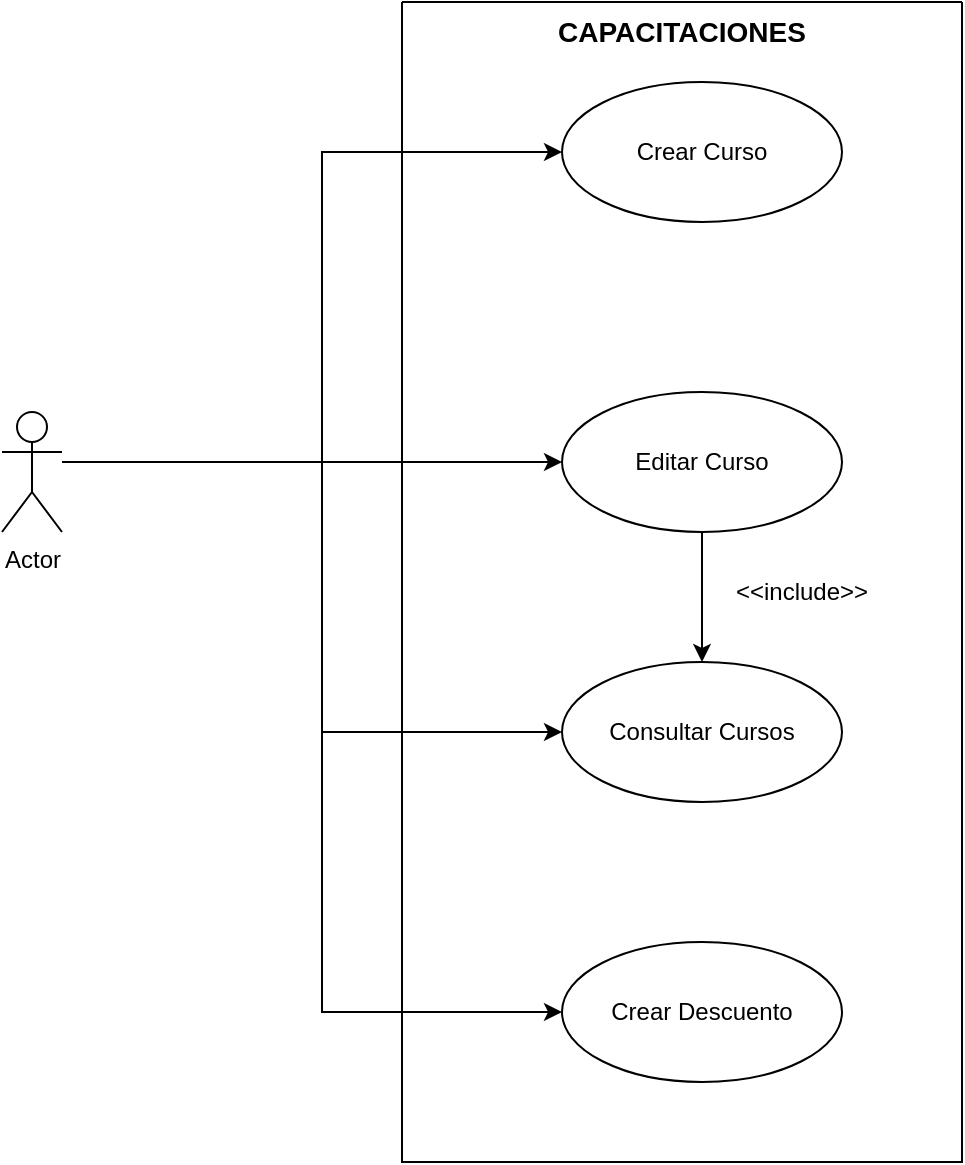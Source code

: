 <mxfile version="14.9.6" type="device" pages="3"><diagram id="HQpgOtLonBrmf8Uct4u_" name="Casos de Uso"><mxGraphModel dx="796" dy="504" grid="1" gridSize="10" guides="1" tooltips="1" connect="1" arrows="1" fold="1" page="1" pageScale="1" pageWidth="827" pageHeight="1169" math="0" shadow="0"><root><mxCell id="0"/><mxCell id="1" parent="0"/><mxCell id="p9ThUMZsuE5W8O5g7CYf-2" style="edgeStyle=orthogonalEdgeStyle;rounded=0;orthogonalLoop=1;jettySize=auto;html=1;" parent="1" source="p9ThUMZsuE5W8O5g7CYf-1" target="p9ThUMZsuE5W8O5g7CYf-3" edge="1"><mxGeometry relative="1" as="geometry"><mxPoint x="320" y="330" as="targetPoint"/><Array as="points"><mxPoint x="280" y="510"/></Array></mxGeometry></mxCell><mxCell id="p9ThUMZsuE5W8O5g7CYf-4" style="edgeStyle=orthogonalEdgeStyle;rounded=0;orthogonalLoop=1;jettySize=auto;html=1;" parent="1" source="p9ThUMZsuE5W8O5g7CYf-1" target="p9ThUMZsuE5W8O5g7CYf-5" edge="1"><mxGeometry relative="1" as="geometry"><mxPoint x="530" y="510" as="targetPoint"/><Array as="points"><mxPoint x="210" y="510"/><mxPoint x="210" y="510"/></Array></mxGeometry></mxCell><mxCell id="p9ThUMZsuE5W8O5g7CYf-8" style="edgeStyle=orthogonalEdgeStyle;rounded=0;orthogonalLoop=1;jettySize=auto;html=1;" parent="1" source="p9ThUMZsuE5W8O5g7CYf-1" target="p9ThUMZsuE5W8O5g7CYf-11" edge="1"><mxGeometry relative="1" as="geometry"><mxPoint x="320" y="720" as="targetPoint"/><Array as="points"><mxPoint x="280" y="510"/><mxPoint x="280" y="645"/></Array></mxGeometry></mxCell><mxCell id="p9ThUMZsuE5W8O5g7CYf-12" style="edgeStyle=orthogonalEdgeStyle;rounded=0;orthogonalLoop=1;jettySize=auto;html=1;" parent="1" source="p9ThUMZsuE5W8O5g7CYf-1" target="p9ThUMZsuE5W8O5g7CYf-13" edge="1"><mxGeometry relative="1" as="geometry"><mxPoint x="280" y="790" as="targetPoint"/><Array as="points"><mxPoint x="280" y="510"/><mxPoint x="280" y="785"/></Array></mxGeometry></mxCell><mxCell id="p9ThUMZsuE5W8O5g7CYf-1" value="Actor" style="shape=umlActor;verticalLabelPosition=bottom;verticalAlign=top;html=1;outlineConnect=0;" parent="1" vertex="1"><mxGeometry x="120" y="485" width="30" height="60" as="geometry"/></mxCell><mxCell id="p9ThUMZsuE5W8O5g7CYf-15" value="&amp;lt;&amp;lt;include&amp;gt;&amp;gt;" style="text;html=1;strokeColor=none;fillColor=none;align=center;verticalAlign=middle;whiteSpace=wrap;rounded=0;" parent="1" vertex="1"><mxGeometry x="480" y="564.5" width="80" height="20" as="geometry"/></mxCell><mxCell id="P88WfzFHv2s_-NIjymnS-5" value="" style="group" parent="1" vertex="1" connectable="0"><mxGeometry x="320" y="280" width="280" height="580" as="geometry"/></mxCell><mxCell id="p9ThUMZsuE5W8O5g7CYf-3" value="Crear Curso" style="ellipse;whiteSpace=wrap;html=1;" parent="P88WfzFHv2s_-NIjymnS-5" vertex="1"><mxGeometry x="80" y="40" width="140" height="70" as="geometry"/></mxCell><mxCell id="p9ThUMZsuE5W8O5g7CYf-5" value="Editar Curso" style="ellipse;whiteSpace=wrap;html=1;" parent="P88WfzFHv2s_-NIjymnS-5" vertex="1"><mxGeometry x="80" y="195" width="140" height="70" as="geometry"/></mxCell><mxCell id="p9ThUMZsuE5W8O5g7CYf-11" value="Consultar Cursos" style="ellipse;whiteSpace=wrap;html=1;fillColor=none;" parent="P88WfzFHv2s_-NIjymnS-5" vertex="1"><mxGeometry x="80" y="330" width="140" height="70" as="geometry"/></mxCell><mxCell id="p9ThUMZsuE5W8O5g7CYf-13" value="Crear Descuento" style="ellipse;whiteSpace=wrap;html=1;fillColor=none;" parent="P88WfzFHv2s_-NIjymnS-5" vertex="1"><mxGeometry x="80" y="470" width="140" height="70" as="geometry"/></mxCell><mxCell id="P88WfzFHv2s_-NIjymnS-1" value="" style="swimlane;startSize=0;" parent="P88WfzFHv2s_-NIjymnS-5" vertex="1"><mxGeometry width="280" height="580" as="geometry"><mxRectangle x="320" y="280" width="50" height="40" as="alternateBounds"/></mxGeometry></mxCell><mxCell id="P88WfzFHv2s_-NIjymnS-2" value="&lt;b style=&quot;font-size: 14px;&quot;&gt;&lt;font style=&quot;font-size: 14px;&quot;&gt;CAPACITACIONES&lt;/font&gt;&lt;/b&gt;" style="text;html=1;strokeColor=none;fillColor=none;align=center;verticalAlign=middle;whiteSpace=wrap;rounded=0;fontSize=14;" parent="P88WfzFHv2s_-NIjymnS-1" vertex="1"><mxGeometry x="120" y="5" width="40" height="20" as="geometry"/></mxCell><mxCell id="p9ThUMZsuE5W8O5g7CYf-14" style="edgeStyle=orthogonalEdgeStyle;rounded=0;orthogonalLoop=1;jettySize=auto;html=1;entryX=0.5;entryY=0;entryDx=0;entryDy=0;" parent="P88WfzFHv2s_-NIjymnS-5" source="p9ThUMZsuE5W8O5g7CYf-5" target="p9ThUMZsuE5W8O5g7CYf-11" edge="1"><mxGeometry relative="1" as="geometry"/></mxCell></root></mxGraphModel></diagram><diagram id="xd4wP33CwCdAL8x7mEsl" name="Servicios"><mxGraphModel dx="796" dy="504" grid="1" gridSize="10" guides="1" tooltips="1" connect="1" arrows="1" fold="1" page="1" pageScale="1" pageWidth="827" pageHeight="1169" math="0" shadow="0"><root><mxCell id="tSnW0QSK29gy9fYcf9zJ-0"/><mxCell id="tSnW0QSK29gy9fYcf9zJ-1" parent="tSnW0QSK29gy9fYcf9zJ-0"/><mxCell id="ZkHXKMrsOmyHfRKGNLXw-0" value="" style="group" parent="tSnW0QSK29gy9fYcf9zJ-1" vertex="1" connectable="0"><mxGeometry x="174" y="390" width="480" height="250" as="geometry"/></mxCell><mxCell id="tSnW0QSK29gy9fYcf9zJ-2" value="" style="ellipse;whiteSpace=wrap;html=1;fillColor=none;fontStyle=1" parent="ZkHXKMrsOmyHfRKGNLXw-0" vertex="1"><mxGeometry width="480" height="230" as="geometry"/></mxCell><mxCell id="tSnW0QSK29gy9fYcf9zJ-3" value="" style="endArrow=none;html=1;strokeWidth=2;" parent="ZkHXKMrsOmyHfRKGNLXw-0" edge="1"><mxGeometry width="50" height="50" relative="1" as="geometry"><mxPoint x="60" y="41" as="sourcePoint"/><mxPoint x="420" y="41" as="targetPoint"/><Array as="points"/></mxGeometry></mxCell><mxCell id="tSnW0QSK29gy9fYcf9zJ-4" value="Curso" style="text;html=1;strokeColor=none;fillColor=none;align=center;verticalAlign=middle;whiteSpace=wrap;rounded=0;fontSize=14;fontStyle=1" parent="ZkHXKMrsOmyHfRKGNLXw-0" vertex="1"><mxGeometry x="206.152" y="12" width="67.692" height="20" as="geometry"/></mxCell><mxCell id="tSnW0QSK29gy9fYcf9zJ-6" value="consultarCursoPorID(String : idCurso) : Curso&lt;br style=&quot;font-size: 14px&quot;&gt;&lt;br style=&quot;font-size: 14px&quot;&gt;consultarCursosPorModalidad(String : idModalidad) : List&amp;lt;Curso&amp;gt;&lt;br style=&quot;font-size: 14px&quot;&gt;&lt;br style=&quot;font-size: 14px&quot;&gt;crearCurso(Curso : curso) : Curso&lt;br style=&quot;font-size: 14px&quot;&gt;&lt;br style=&quot;font-size: 14px&quot;&gt;actualizarCurso(Curso : curso) : Curso" style="text;html=1;strokeColor=none;fillColor=none;align=left;verticalAlign=top;whiteSpace=wrap;rounded=0;fontSize=14;fontStyle=1" parent="ZkHXKMrsOmyHfRKGNLXw-0" vertex="1"><mxGeometry x="42.31" y="50" width="417.69" height="120" as="geometry"/></mxCell><mxCell id="ZkHXKMrsOmyHfRKGNLXw-7" value="" style="group;strokeWidth=2;" parent="tSnW0QSK29gy9fYcf9zJ-1" vertex="1" connectable="0"><mxGeometry x="194" y="80" width="440" height="220" as="geometry"/></mxCell><mxCell id="ZkHXKMrsOmyHfRKGNLXw-3" value="" style="ellipse;whiteSpace=wrap;html=1;fillColor=none;" parent="ZkHXKMrsOmyHfRKGNLXw-7" vertex="1"><mxGeometry width="440" height="220" as="geometry"/></mxCell><mxCell id="ZkHXKMrsOmyHfRKGNLXw-2" value="" style="endArrow=none;html=1;entryX=0.888;entryY=0.178;entryDx=0;entryDy=0;entryPerimeter=0;exitX=0.113;exitY=0.177;exitDx=0;exitDy=0;exitPerimeter=0;strokeWidth=2;" parent="ZkHXKMrsOmyHfRKGNLXw-7" source="ZkHXKMrsOmyHfRKGNLXw-3" target="ZkHXKMrsOmyHfRKGNLXw-3" edge="1"><mxGeometry width="50" height="50" relative="1" as="geometry"><mxPoint x="61" y="39" as="sourcePoint"/><mxPoint x="253.06" y="42.3" as="targetPoint"/><Array as="points"/></mxGeometry></mxCell><mxCell id="ZkHXKMrsOmyHfRKGNLXw-4" value="Modalidad" style="text;html=1;strokeColor=none;fillColor=none;align=center;verticalAlign=middle;whiteSpace=wrap;rounded=0;fontSize=14;fontStyle=1" parent="ZkHXKMrsOmyHfRKGNLXw-7" vertex="1"><mxGeometry x="200" y="10" width="40" height="20" as="geometry"/></mxCell><mxCell id="ZkHXKMrsOmyHfRKGNLXw-5" value="consultarModalidades() : List&amp;lt;Modalidad&amp;gt;&lt;br&gt;&lt;br&gt;crearModalidad(Modalidad: modalidad) : Modalidad" style="text;html=1;strokeColor=none;fillColor=none;align=left;verticalAlign=top;whiteSpace=wrap;rounded=0;fontSize=14;fontStyle=1" parent="ZkHXKMrsOmyHfRKGNLXw-7" vertex="1"><mxGeometry x="50" y="50" width="350" height="140" as="geometry"/></mxCell><mxCell id="ZkHXKMrsOmyHfRKGNLXw-8" value="" style="group" parent="tSnW0QSK29gy9fYcf9zJ-1" vertex="1" connectable="0"><mxGeometry x="194" y="750" width="440" height="220" as="geometry"/></mxCell><mxCell id="ZkHXKMrsOmyHfRKGNLXw-9" value="" style="ellipse;whiteSpace=wrap;html=1;fillColor=none;" parent="ZkHXKMrsOmyHfRKGNLXw-8" vertex="1"><mxGeometry width="440" height="220" as="geometry"/></mxCell><mxCell id="ZkHXKMrsOmyHfRKGNLXw-10" value="" style="endArrow=none;html=1;entryX=0.888;entryY=0.178;entryDx=0;entryDy=0;entryPerimeter=0;exitX=0.113;exitY=0.177;exitDx=0;exitDy=0;exitPerimeter=0;strokeWidth=2;" parent="ZkHXKMrsOmyHfRKGNLXw-8" source="ZkHXKMrsOmyHfRKGNLXw-9" target="ZkHXKMrsOmyHfRKGNLXw-9" edge="1"><mxGeometry width="50" height="50" relative="1" as="geometry"><mxPoint x="61" y="39" as="sourcePoint"/><mxPoint x="253.06" y="42.3" as="targetPoint"/><Array as="points"/></mxGeometry></mxCell><mxCell id="ZkHXKMrsOmyHfRKGNLXw-11" value="Descuento" style="text;html=1;strokeColor=none;fillColor=none;align=center;verticalAlign=middle;whiteSpace=wrap;rounded=0;fontSize=14;fontStyle=1" parent="ZkHXKMrsOmyHfRKGNLXw-8" vertex="1"><mxGeometry x="200" y="10" width="40" height="20" as="geometry"/></mxCell><mxCell id="ZkHXKMrsOmyHfRKGNLXw-12" value="consultarDescuentos() : List&amp;lt;Descuento&amp;gt;&lt;br&gt;&lt;br&gt;crearDescuento(Descuento: descuento) : Descuento" style="text;html=1;strokeColor=none;fillColor=none;align=left;verticalAlign=top;whiteSpace=wrap;rounded=0;fontSize=14;fontStyle=1" parent="ZkHXKMrsOmyHfRKGNLXw-8" vertex="1"><mxGeometry x="50" y="50" width="360" height="140" as="geometry"/></mxCell></root></mxGraphModel></diagram><diagram id="9vjHc6IsBPsFUVYp2hJt" name="Clases"><mxGraphModel dx="796" dy="504" grid="1" gridSize="10" guides="1" tooltips="1" connect="1" arrows="1" fold="1" page="1" pageScale="1" pageWidth="850" pageHeight="2400" math="0" shadow="0"><root><mxCell id="YSmYPIk6KIrE_6z46pLq-0"/><mxCell id="YSmYPIk6KIrE_6z46pLq-1" parent="YSmYPIk6KIrE_6z46pLq-0"/><mxCell id="YSmYPIk6KIrE_6z46pLq-2" value="Modalidad" style="swimlane;fontStyle=0;childLayout=stackLayout;horizontal=1;startSize=26;fillColor=none;horizontalStack=0;resizeParent=1;resizeParentMax=0;resizeLast=0;collapsible=1;marginBottom=0;fontSize=14;align=left;verticalAlign=top;" parent="YSmYPIk6KIrE_6z46pLq-1" vertex="1"><mxGeometry x="105" y="90" width="140" height="104" as="geometry"/></mxCell><mxCell id="YSmYPIk6KIrE_6z46pLq-3" value="- id: String" style="text;strokeColor=none;fillColor=none;align=left;verticalAlign=top;spacingLeft=4;spacingRight=4;overflow=hidden;rotatable=0;points=[[0,0.5],[1,0.5]];portConstraint=eastwest;" parent="YSmYPIk6KIrE_6z46pLq-2" vertex="1"><mxGeometry y="26" width="140" height="26" as="geometry"/></mxCell><mxCell id="YSmYPIk6KIrE_6z46pLq-4" value="- nombre: String" style="text;strokeColor=none;fillColor=none;align=left;verticalAlign=top;spacingLeft=4;spacingRight=4;overflow=hidden;rotatable=0;points=[[0,0.5],[1,0.5]];portConstraint=eastwest;" parent="YSmYPIk6KIrE_6z46pLq-2" vertex="1"><mxGeometry y="52" width="140" height="26" as="geometry"/></mxCell><mxCell id="YSmYPIk6KIrE_6z46pLq-5" value="- descripcion: String" style="text;strokeColor=none;fillColor=none;align=left;verticalAlign=top;spacingLeft=4;spacingRight=4;overflow=hidden;rotatable=0;points=[[0,0.5],[1,0.5]];portConstraint=eastwest;" parent="YSmYPIk6KIrE_6z46pLq-2" vertex="1"><mxGeometry y="78" width="140" height="26" as="geometry"/></mxCell><object label="Curso" horas="" modalidad="" placeholders="1" id="YSmYPIk6KIrE_6z46pLq-6"><mxCell style="swimlane;fontStyle=0;childLayout=stackLayout;horizontal=1;startSize=26;fillColor=none;horizontalStack=0;resizeParent=1;resizeParentMax=0;resizeLast=0;collapsible=1;marginBottom=0;fontSize=14;align=left;verticalAlign=top;" parent="YSmYPIk6KIrE_6z46pLq-1" vertex="1"><mxGeometry x="325" y="50" width="200" height="208" as="geometry"><mxRectangle x="320" y="80" width="70" height="26" as="alternateBounds"/></mxGeometry></mxCell></object><mxCell id="YSmYPIk6KIrE_6z46pLq-7" value="- nombre: String" style="text;strokeColor=none;fillColor=none;align=left;verticalAlign=top;spacingLeft=4;spacingRight=4;overflow=hidden;rotatable=0;points=[[0,0.5],[1,0.5]];portConstraint=eastwest;" parent="YSmYPIk6KIrE_6z46pLq-6" vertex="1"><mxGeometry y="26" width="200" height="26" as="geometry"/></mxCell><mxCell id="YSmYPIk6KIrE_6z46pLq-8" value="- costo: Double" style="text;strokeColor=none;fillColor=none;align=left;verticalAlign=top;spacingLeft=4;spacingRight=4;overflow=hidden;rotatable=0;points=[[0,0.5],[1,0.5]];portConstraint=eastwest;" parent="YSmYPIk6KIrE_6z46pLq-6" vertex="1"><mxGeometry y="52" width="200" height="26" as="geometry"/></mxCell><mxCell id="YSmYPIk6KIrE_6z46pLq-9" value="- descripcion: String" style="text;strokeColor=none;fillColor=none;align=left;verticalAlign=top;spacingLeft=4;spacingRight=4;overflow=hidden;rotatable=0;points=[[0,0.5],[1,0.5]];portConstraint=eastwest;" parent="YSmYPIk6KIrE_6z46pLq-6" vertex="1"><mxGeometry y="78" width="200" height="26" as="geometry"/></mxCell><mxCell id="YSmYPIk6KIrE_6z46pLq-11" value="- horas: Integer" style="text;strokeColor=none;fillColor=none;align=left;verticalAlign=top;spacingLeft=4;spacingRight=4;overflow=hidden;rotatable=0;points=[[0,0.5],[1,0.5]];portConstraint=eastwest;" parent="YSmYPIk6KIrE_6z46pLq-6" vertex="1"><mxGeometry y="104" width="200" height="26" as="geometry"/></mxCell><mxCell id="YSmYPIk6KIrE_6z46pLq-12" value="- dirigidoA: String" style="text;strokeColor=none;fillColor=none;align=left;verticalAlign=top;spacingLeft=4;spacingRight=4;overflow=hidden;rotatable=0;points=[[0,0.5],[1,0.5]];portConstraint=eastwest;" parent="YSmYPIk6KIrE_6z46pLq-6" vertex="1"><mxGeometry y="130" width="200" height="26" as="geometry"/></mxCell><mxCell id="YSmYPIk6KIrE_6z46pLq-13" value="- modalidad: Modalidad" style="text;strokeColor=none;fillColor=none;align=left;verticalAlign=top;spacingLeft=4;spacingRight=4;overflow=hidden;rotatable=0;points=[[0,0.5],[1,0.5]];portConstraint=eastwest;" parent="YSmYPIk6KIrE_6z46pLq-6" vertex="1"><mxGeometry y="156" width="200" height="26" as="geometry"/></mxCell><mxCell id="YSmYPIk6KIrE_6z46pLq-14" value="- id: String" style="text;strokeColor=none;fillColor=none;align=left;verticalAlign=top;spacingLeft=4;spacingRight=4;overflow=hidden;rotatable=0;points=[[0,0.5],[1,0.5]];portConstraint=eastwest;" parent="YSmYPIk6KIrE_6z46pLq-6" vertex="1"><mxGeometry y="182" width="200" height="26" as="geometry"/></mxCell><mxCell id="YSmYPIk6KIrE_6z46pLq-19" value="Descuento" style="swimlane;fontStyle=0;childLayout=stackLayout;horizontal=1;startSize=26;fillColor=none;horizontalStack=0;resizeParent=1;resizeParentMax=0;resizeLast=0;collapsible=1;marginBottom=0;fontSize=14;align=left;verticalAlign=top;" parent="YSmYPIk6KIrE_6z46pLq-1" vertex="1"><mxGeometry x="605" y="90" width="140" height="104" as="geometry"/></mxCell><mxCell id="YSmYPIk6KIrE_6z46pLq-20" value="- id: String" style="text;strokeColor=none;fillColor=none;align=left;verticalAlign=top;spacingLeft=4;spacingRight=4;overflow=hidden;rotatable=0;points=[[0,0.5],[1,0.5]];portConstraint=eastwest;" parent="YSmYPIk6KIrE_6z46pLq-19" vertex="1"><mxGeometry y="26" width="140" height="26" as="geometry"/></mxCell><mxCell id="YSmYPIk6KIrE_6z46pLq-21" value="- nombre: String" style="text;strokeColor=none;fillColor=none;align=left;verticalAlign=top;spacingLeft=4;spacingRight=4;overflow=hidden;rotatable=0;points=[[0,0.5],[1,0.5]];portConstraint=eastwest;" parent="YSmYPIk6KIrE_6z46pLq-19" vertex="1"><mxGeometry y="52" width="140" height="26" as="geometry"/></mxCell><mxCell id="YSmYPIk6KIrE_6z46pLq-22" value="- descripcion: String" style="text;strokeColor=none;fillColor=none;align=left;verticalAlign=top;spacingLeft=4;spacingRight=4;overflow=hidden;rotatable=0;points=[[0,0.5],[1,0.5]];portConstraint=eastwest;" parent="YSmYPIk6KIrE_6z46pLq-19" vertex="1"><mxGeometry y="78" width="140" height="26" as="geometry"/></mxCell><mxCell id="CKJBz0Cfmcwkqp5G4bSP-0" value="ModalidadRestController" style="swimlane;fontStyle=1;align=center;verticalAlign=top;childLayout=stackLayout;horizontal=1;startSize=26;horizontalStack=0;resizeParent=1;resizeParentMax=0;resizeLast=0;collapsible=1;marginBottom=0;fontSize=14;" parent="YSmYPIk6KIrE_6z46pLq-1" vertex="1"><mxGeometry x="60" y="1200" width="270" height="112" as="geometry"/></mxCell><mxCell id="CKJBz0Cfmcwkqp5G4bSP-1" value="- modalidadService: ModalidadService" style="text;strokeColor=none;fillColor=none;align=left;verticalAlign=top;spacingLeft=4;spacingRight=4;overflow=hidden;rotatable=0;points=[[0,0.5],[1,0.5]];portConstraint=eastwest;" parent="CKJBz0Cfmcwkqp5G4bSP-0" vertex="1"><mxGeometry y="26" width="270" height="26" as="geometry"/></mxCell><mxCell id="CKJBz0Cfmcwkqp5G4bSP-2" value="" style="line;strokeWidth=1;fillColor=none;align=left;verticalAlign=middle;spacingTop=-1;spacingLeft=3;spacingRight=3;rotatable=0;labelPosition=right;points=[];portConstraint=eastwest;" parent="CKJBz0Cfmcwkqp5G4bSP-0" vertex="1"><mxGeometry y="52" width="270" height="8" as="geometry"/></mxCell><mxCell id="CKJBz0Cfmcwkqp5G4bSP-3" value="+ getModalities(): List&lt;Modalidad&gt;" style="text;strokeColor=none;fillColor=none;align=left;verticalAlign=top;spacingLeft=4;spacingRight=4;overflow=hidden;rotatable=0;points=[[0,0.5],[1,0.5]];portConstraint=eastwest;" parent="CKJBz0Cfmcwkqp5G4bSP-0" vertex="1"><mxGeometry y="60" width="270" height="26" as="geometry"/></mxCell><mxCell id="CKJBz0Cfmcwkqp5G4bSP-38" value="+ saveModality(Modalidad): Modalidad" style="text;strokeColor=none;fillColor=none;align=left;verticalAlign=top;spacingLeft=4;spacingRight=4;overflow=hidden;rotatable=0;points=[[0,0.5],[1,0.5]];portConstraint=eastwest;" parent="CKJBz0Cfmcwkqp5G4bSP-0" vertex="1"><mxGeometry y="86" width="270" height="26" as="geometry"/></mxCell><mxCell id="CKJBz0Cfmcwkqp5G4bSP-21" value="" style="group" parent="YSmYPIk6KIrE_6z46pLq-1" vertex="1" connectable="0"><mxGeometry x="470" y="350" width="210" height="230" as="geometry"/></mxCell><mxCell id="CKJBz0Cfmcwkqp5G4bSP-19" value="«interface»&lt;br&gt;&lt;b&gt;MongoRepository&lt;/b&gt;" style="html=1;fontSize=14;align=left;verticalAlign=top;" parent="CKJBz0Cfmcwkqp5G4bSP-21" vertex="1"><mxGeometry width="170" height="230" as="geometry"/></mxCell><mxCell id="CKJBz0Cfmcwkqp5G4bSP-20" value="+ findAll(): type" style="text;fillColor=none;align=left;verticalAlign=top;spacingLeft=4;spacingRight=4;overflow=hidden;rotatable=0;points=[[0,0.5],[1,0.5]];portConstraint=eastwest;strokeColor=#000000;" parent="CKJBz0Cfmcwkqp5G4bSP-21" vertex="1"><mxGeometry y="40" width="170" height="26" as="geometry"/></mxCell><mxCell id="CKJBz0Cfmcwkqp5G4bSP-22" value="+ insert(type): type" style="text;fillColor=none;align=left;verticalAlign=top;spacingLeft=4;spacingRight=4;overflow=hidden;rotatable=0;points=[[0,0.5],[1,0.5]];portConstraint=eastwest;strokeColor=#000000;" parent="CKJBz0Cfmcwkqp5G4bSP-21" vertex="1"><mxGeometry y="66" width="170" height="26" as="geometry"/></mxCell><mxCell id="CKJBz0Cfmcwkqp5G4bSP-24" value="+ save(type): type" style="text;fillColor=none;align=left;verticalAlign=top;spacingLeft=4;spacingRight=4;overflow=hidden;rotatable=0;points=[[0,0.5],[1,0.5]];portConstraint=eastwest;strokeColor=#000000;" parent="CKJBz0Cfmcwkqp5G4bSP-21" vertex="1"><mxGeometry y="92" width="170" height="26" as="geometry"/></mxCell><mxCell id="CKJBz0Cfmcwkqp5G4bSP-25" value="+ findById(type): type" style="text;fillColor=none;align=left;verticalAlign=top;spacingLeft=4;spacingRight=4;overflow=hidden;rotatable=0;points=[[0,0.5],[1,0.5]];portConstraint=eastwest;strokeColor=#000000;" parent="CKJBz0Cfmcwkqp5G4bSP-21" vertex="1"><mxGeometry y="118" width="170" height="26" as="geometry"/></mxCell><mxCell id="CKJBz0Cfmcwkqp5G4bSP-32" value="+ method(type): type" style="text;fillColor=none;align=left;verticalAlign=top;spacingLeft=4;spacingRight=4;overflow=hidden;rotatable=0;points=[[0,0.5],[1,0.5]];portConstraint=eastwest;strokeColor=#000000;" parent="CKJBz0Cfmcwkqp5G4bSP-21" vertex="1"><mxGeometry y="204" width="170" height="26" as="geometry"/></mxCell><mxCell id="CKJBz0Cfmcwkqp5G4bSP-30" value="«interface»&lt;br&gt;&lt;b&gt;ModalidadRepository&lt;/b&gt;" style="html=1;fontSize=14;strokeColor=#000000;align=left;verticalAlign=top;" parent="YSmYPIk6KIrE_6z46pLq-1" vertex="1"><mxGeometry x="170" y="370" width="190" height="50" as="geometry"/></mxCell><mxCell id="CKJBz0Cfmcwkqp5G4bSP-31" value="«interface»&lt;br&gt;&lt;b&gt;CursoRepository&lt;/b&gt;" style="html=1;fontSize=14;strokeColor=#000000;align=left;verticalAlign=top;" parent="YSmYPIk6KIrE_6z46pLq-1" vertex="1"><mxGeometry x="170" y="440" width="190" height="80" as="geometry"/></mxCell><mxCell id="CKJBz0Cfmcwkqp5G4bSP-33" value="Extends" style="endArrow=block;endSize=16;endFill=0;html=1;fontSize=14;entryX=0.006;entryY=0.769;entryDx=0;entryDy=0;entryPerimeter=0;exitX=1;exitY=0.75;exitDx=0;exitDy=0;" parent="YSmYPIk6KIrE_6z46pLq-1" source="CKJBz0Cfmcwkqp5G4bSP-30" target="CKJBz0Cfmcwkqp5G4bSP-22" edge="1"><mxGeometry width="160" relative="1" as="geometry"><mxPoint x="350" y="394.5" as="sourcePoint"/><mxPoint x="510" y="394.5" as="targetPoint"/></mxGeometry></mxCell><mxCell id="CKJBz0Cfmcwkqp5G4bSP-34" value="Extends" style="endArrow=block;endSize=16;endFill=0;html=1;fontSize=14;entryX=0;entryY=0.5;entryDx=0;entryDy=0;exitX=1;exitY=0.75;exitDx=0;exitDy=0;" parent="YSmYPIk6KIrE_6z46pLq-1" source="CKJBz0Cfmcwkqp5G4bSP-31" target="CKJBz0Cfmcwkqp5G4bSP-24" edge="1"><mxGeometry width="160" relative="1" as="geometry"><mxPoint x="350" y="470" as="sourcePoint"/><mxPoint x="470" y="455" as="targetPoint"/></mxGeometry></mxCell><mxCell id="CKJBz0Cfmcwkqp5G4bSP-35" value="«interface»&lt;br&gt;&lt;b&gt;DescuentoRepository&lt;/b&gt;" style="html=1;fontSize=14;strokeColor=#000000;align=left;verticalAlign=top;" parent="YSmYPIk6KIrE_6z46pLq-1" vertex="1"><mxGeometry x="170" y="550" width="190" height="50" as="geometry"/></mxCell><mxCell id="CKJBz0Cfmcwkqp5G4bSP-36" value="Extends" style="endArrow=block;endSize=16;endFill=0;html=1;fontSize=14;entryX=-0.018;entryY=0.552;entryDx=0;entryDy=0;entryPerimeter=0;exitX=1;exitY=0.25;exitDx=0;exitDy=0;" parent="YSmYPIk6KIrE_6z46pLq-1" source="CKJBz0Cfmcwkqp5G4bSP-35" target="CKJBz0Cfmcwkqp5G4bSP-19" edge="1"><mxGeometry width="160" relative="1" as="geometry"><mxPoint x="350" y="555" as="sourcePoint"/><mxPoint x="470" y="540" as="targetPoint"/></mxGeometry></mxCell><mxCell id="CKJBz0Cfmcwkqp5G4bSP-37" value="+ findByModalidad(String): Curso" style="text;fillColor=none;align=left;verticalAlign=top;spacingLeft=4;spacingRight=4;overflow=hidden;rotatable=0;points=[[0,0.5],[1,0.5]];portConstraint=eastwest;strokeColor=#000000;" parent="YSmYPIk6KIrE_6z46pLq-1" vertex="1"><mxGeometry x="170" y="494" width="190" height="26" as="geometry"/></mxCell><mxCell id="CKJBz0Cfmcwkqp5G4bSP-39" value="CursoRestController" style="swimlane;fontStyle=1;align=center;verticalAlign=top;childLayout=stackLayout;horizontal=1;startSize=26;horizontalStack=0;resizeParent=1;resizeParentMax=0;resizeLast=0;collapsible=1;marginBottom=0;fontSize=14;strokeColor=#000000;" parent="YSmYPIk6KIrE_6z46pLq-1" vertex="1"><mxGeometry x="230" y="1350" width="350" height="164" as="geometry"/></mxCell><mxCell id="CKJBz0Cfmcwkqp5G4bSP-40" value="- cursoService: CursoService" style="text;strokeColor=none;fillColor=none;align=left;verticalAlign=top;spacingLeft=4;spacingRight=4;overflow=hidden;rotatable=0;points=[[0,0.5],[1,0.5]];portConstraint=eastwest;" parent="CKJBz0Cfmcwkqp5G4bSP-39" vertex="1"><mxGeometry y="26" width="350" height="26" as="geometry"/></mxCell><mxCell id="CKJBz0Cfmcwkqp5G4bSP-41" value="" style="line;strokeWidth=1;fillColor=none;align=left;verticalAlign=middle;spacingTop=-1;spacingLeft=3;spacingRight=3;rotatable=0;labelPosition=right;points=[];portConstraint=eastwest;" parent="CKJBz0Cfmcwkqp5G4bSP-39" vertex="1"><mxGeometry y="52" width="350" height="8" as="geometry"/></mxCell><mxCell id="CKJBz0Cfmcwkqp5G4bSP-42" value="+ getCoursesByModality(String):ResponseEntity&lt;List&lt;Curso&gt;&gt;" style="text;strokeColor=none;fillColor=none;align=left;verticalAlign=top;spacingLeft=4;spacingRight=4;overflow=hidden;rotatable=0;points=[[0,0.5],[1,0.5]];portConstraint=eastwest;" parent="CKJBz0Cfmcwkqp5G4bSP-39" vertex="1"><mxGeometry y="60" width="350" height="26" as="geometry"/></mxCell><mxCell id="6c2cggu88uP6s4BKoXVQ-4" value="+ getCourseById(String):ResponseEntity&lt;Curso&gt;" style="text;strokeColor=none;fillColor=none;align=left;verticalAlign=top;spacingLeft=4;spacingRight=4;overflow=hidden;rotatable=0;points=[[0,0.5],[1,0.5]];portConstraint=eastwest;" parent="CKJBz0Cfmcwkqp5G4bSP-39" vertex="1"><mxGeometry y="86" width="350" height="26" as="geometry"/></mxCell><mxCell id="6c2cggu88uP6s4BKoXVQ-5" value="+ saveCourse(Curso):ResponseEntity&lt;Curso&gt;" style="text;strokeColor=none;fillColor=none;align=left;verticalAlign=top;spacingLeft=4;spacingRight=4;overflow=hidden;rotatable=0;points=[[0,0.5],[1,0.5]];portConstraint=eastwest;" parent="CKJBz0Cfmcwkqp5G4bSP-39" vertex="1"><mxGeometry y="112" width="350" height="26" as="geometry"/></mxCell><mxCell id="6c2cggu88uP6s4BKoXVQ-6" value="+ updateCourse(Curso): ResponseEntity&lt;Curso&gt;" style="text;strokeColor=none;fillColor=none;align=left;verticalAlign=top;spacingLeft=4;spacingRight=4;overflow=hidden;rotatable=0;points=[[0,0.5],[1,0.5]];portConstraint=eastwest;" parent="CKJBz0Cfmcwkqp5G4bSP-39" vertex="1"><mxGeometry y="138" width="350" height="26" as="geometry"/></mxCell><mxCell id="6c2cggu88uP6s4BKoXVQ-0" value="DescuentoRestController" style="swimlane;fontStyle=1;align=center;verticalAlign=top;childLayout=stackLayout;horizontal=1;startSize=26;horizontalStack=0;resizeParent=1;resizeParentMax=0;resizeLast=0;collapsible=1;marginBottom=0;fontSize=14;strokeColor=#000000;strokeWidth=2;" parent="YSmYPIk6KIrE_6z46pLq-1" vertex="1"><mxGeometry x="420" y="1200" width="320" height="112" as="geometry"/></mxCell><mxCell id="6c2cggu88uP6s4BKoXVQ-1" value="- descuentoService: DescuentoService" style="text;strokeColor=none;fillColor=none;align=left;verticalAlign=top;spacingLeft=4;spacingRight=4;overflow=hidden;rotatable=0;points=[[0,0.5],[1,0.5]];portConstraint=eastwest;" parent="6c2cggu88uP6s4BKoXVQ-0" vertex="1"><mxGeometry y="26" width="320" height="26" as="geometry"/></mxCell><mxCell id="6c2cggu88uP6s4BKoXVQ-2" value="" style="line;strokeWidth=1;fillColor=none;align=left;verticalAlign=middle;spacingTop=-1;spacingLeft=3;spacingRight=3;rotatable=0;labelPosition=right;points=[];portConstraint=eastwest;" parent="6c2cggu88uP6s4BKoXVQ-0" vertex="1"><mxGeometry y="52" width="320" height="8" as="geometry"/></mxCell><mxCell id="6c2cggu88uP6s4BKoXVQ-3" value="+ getDiscounts(): ResponseEntity&lt;List&lt;Descuento&gt;&gt;" style="text;strokeColor=none;fillColor=none;align=left;verticalAlign=top;spacingLeft=4;spacingRight=4;overflow=hidden;rotatable=0;points=[[0,0.5],[1,0.5]];portConstraint=eastwest;" parent="6c2cggu88uP6s4BKoXVQ-0" vertex="1"><mxGeometry y="60" width="320" height="26" as="geometry"/></mxCell><mxCell id="6c2cggu88uP6s4BKoXVQ-7" value="+ saveDiscount(Descuento): ResponseEntity&lt;Descuento&gt;" style="text;strokeColor=none;fillColor=none;align=left;verticalAlign=top;spacingLeft=4;spacingRight=4;overflow=hidden;rotatable=0;points=[[0,0.5],[1,0.5]];portConstraint=eastwest;" parent="6c2cggu88uP6s4BKoXVQ-0" vertex="1"><mxGeometry y="86" width="320" height="26" as="geometry"/></mxCell><mxCell id="6c2cggu88uP6s4BKoXVQ-9" value="«interface»&#10;ModalidadService" style="swimlane;fontStyle=1;align=center;verticalAlign=top;childLayout=stackLayout;horizontal=1;startSize=50;horizontalStack=0;resizeParent=1;resizeParentMax=0;resizeLast=0;collapsible=1;marginBottom=0;fontSize=14;strokeColor=#000000;strokeWidth=2;" parent="YSmYPIk6KIrE_6z46pLq-1" vertex="1"><mxGeometry x="515" y="680" width="230" height="110" as="geometry"/></mxCell><mxCell id="6c2cggu88uP6s4BKoXVQ-11" value="" style="line;strokeWidth=1;fillColor=none;align=left;verticalAlign=middle;spacingTop=-1;spacingLeft=3;spacingRight=3;rotatable=0;labelPosition=right;points=[];portConstraint=eastwest;" parent="6c2cggu88uP6s4BKoXVQ-9" vertex="1"><mxGeometry y="50" width="230" height="8" as="geometry"/></mxCell><mxCell id="6c2cggu88uP6s4BKoXVQ-12" value="+ listModalities(): List&lt;Modalidad&gt;" style="text;strokeColor=none;fillColor=none;align=left;verticalAlign=top;spacingLeft=4;spacingRight=4;overflow=hidden;rotatable=0;points=[[0,0.5],[1,0.5]];portConstraint=eastwest;" parent="6c2cggu88uP6s4BKoXVQ-9" vertex="1"><mxGeometry y="58" width="230" height="26" as="geometry"/></mxCell><mxCell id="6c2cggu88uP6s4BKoXVQ-13" value="+ saveModality(Modalidad): Modalidad" style="text;strokeColor=none;fillColor=none;align=left;verticalAlign=top;spacingLeft=4;spacingRight=4;overflow=hidden;rotatable=0;points=[[0,0.5],[1,0.5]];portConstraint=eastwest;" parent="6c2cggu88uP6s4BKoXVQ-9" vertex="1"><mxGeometry y="84" width="230" height="26" as="geometry"/></mxCell><mxCell id="6c2cggu88uP6s4BKoXVQ-14" value="ModalidadServiceImpl" style="swimlane;fontStyle=1;align=center;verticalAlign=top;childLayout=stackLayout;horizontal=1;startSize=26;horizontalStack=0;resizeParent=1;resizeParentMax=0;resizeLast=0;collapsible=1;marginBottom=0;fontSize=14;strokeColor=#000000;strokeWidth=2;" parent="YSmYPIk6KIrE_6z46pLq-1" vertex="1"><mxGeometry x="80" y="692" width="280" height="60" as="geometry"/></mxCell><mxCell id="6c2cggu88uP6s4BKoXVQ-15" value="- modalidadRepository: ModalidadRepository" style="text;strokeColor=none;fillColor=none;align=left;verticalAlign=top;spacingLeft=4;spacingRight=4;overflow=hidden;rotatable=0;points=[[0,0.5],[1,0.5]];portConstraint=eastwest;" parent="6c2cggu88uP6s4BKoXVQ-14" vertex="1"><mxGeometry y="26" width="280" height="26" as="geometry"/></mxCell><mxCell id="6c2cggu88uP6s4BKoXVQ-16" value="" style="line;strokeWidth=1;fillColor=none;align=left;verticalAlign=middle;spacingTop=-1;spacingLeft=3;spacingRight=3;rotatable=0;labelPosition=right;points=[];portConstraint=eastwest;" parent="6c2cggu88uP6s4BKoXVQ-14" vertex="1"><mxGeometry y="52" width="280" height="8" as="geometry"/></mxCell><mxCell id="6c2cggu88uP6s4BKoXVQ-19" value="" style="endArrow=block;dashed=1;endFill=0;endSize=12;html=1;fontSize=14;strokeWidth=2;entryX=0;entryY=0.5;entryDx=0;entryDy=0;" parent="YSmYPIk6KIrE_6z46pLq-1" target="6c2cggu88uP6s4BKoXVQ-9" edge="1"><mxGeometry width="160" relative="1" as="geometry"><mxPoint x="360" y="735" as="sourcePoint"/><mxPoint x="512" y="728" as="targetPoint"/></mxGeometry></mxCell><mxCell id="6c2cggu88uP6s4BKoXVQ-20" value="«interface»&#10;CursoService" style="swimlane;fontStyle=1;align=center;verticalAlign=top;childLayout=stackLayout;horizontal=1;startSize=50;horizontalStack=0;resizeParent=1;resizeParentMax=0;resizeLast=0;collapsible=1;marginBottom=0;fontSize=14;strokeColor=#000000;strokeWidth=2;" parent="YSmYPIk6KIrE_6z46pLq-1" vertex="1"><mxGeometry x="475" y="810" width="270" height="162" as="geometry"/></mxCell><mxCell id="6c2cggu88uP6s4BKoXVQ-21" value="" style="line;strokeWidth=1;fillColor=none;align=left;verticalAlign=middle;spacingTop=-1;spacingLeft=3;spacingRight=3;rotatable=0;labelPosition=right;points=[];portConstraint=eastwest;" parent="6c2cggu88uP6s4BKoXVQ-20" vertex="1"><mxGeometry y="50" width="270" height="8" as="geometry"/></mxCell><mxCell id="6c2cggu88uP6s4BKoXVQ-22" value="+ listCoursesByModality(): List&lt;Curso&gt;" style="text;strokeColor=none;fillColor=none;align=left;verticalAlign=top;spacingLeft=4;spacingRight=4;overflow=hidden;rotatable=0;points=[[0,0.5],[1,0.5]];portConstraint=eastwest;" parent="6c2cggu88uP6s4BKoXVQ-20" vertex="1"><mxGeometry y="58" width="270" height="26" as="geometry"/></mxCell><mxCell id="6c2cggu88uP6s4BKoXVQ-23" value="+ findCourseById(String): Curso" style="text;strokeColor=none;fillColor=none;align=left;verticalAlign=top;spacingLeft=4;spacingRight=4;overflow=hidden;rotatable=0;points=[[0,0.5],[1,0.5]];portConstraint=eastwest;" parent="6c2cggu88uP6s4BKoXVQ-20" vertex="1"><mxGeometry y="84" width="270" height="26" as="geometry"/></mxCell><mxCell id="6c2cggu88uP6s4BKoXVQ-29" value="+ saveCourse(Curso): Curso" style="text;strokeColor=none;fillColor=none;align=left;verticalAlign=top;spacingLeft=4;spacingRight=4;overflow=hidden;rotatable=0;points=[[0,0.5],[1,0.5]];portConstraint=eastwest;" parent="6c2cggu88uP6s4BKoXVQ-20" vertex="1"><mxGeometry y="110" width="270" height="26" as="geometry"/></mxCell><mxCell id="6c2cggu88uP6s4BKoXVQ-30" value="+ updateCourse(Curso): Curso" style="text;strokeColor=none;fillColor=none;align=left;verticalAlign=top;spacingLeft=4;spacingRight=4;overflow=hidden;rotatable=0;points=[[0,0.5],[1,0.5]];portConstraint=eastwest;" parent="6c2cggu88uP6s4BKoXVQ-20" vertex="1"><mxGeometry y="136" width="270" height="26" as="geometry"/></mxCell><mxCell id="6c2cggu88uP6s4BKoXVQ-24" value="CursoServiceImpl" style="swimlane;fontStyle=1;align=center;verticalAlign=top;childLayout=stackLayout;horizontal=1;startSize=26;horizontalStack=0;resizeParent=1;resizeParentMax=0;resizeLast=0;collapsible=1;marginBottom=0;fontSize=14;strokeColor=#000000;strokeWidth=2;" parent="YSmYPIk6KIrE_6z46pLq-1" vertex="1"><mxGeometry x="80" y="861" width="280" height="60" as="geometry"/></mxCell><mxCell id="6c2cggu88uP6s4BKoXVQ-25" value="- cursoRepository: CursoRepository" style="text;strokeColor=none;fillColor=none;align=left;verticalAlign=top;spacingLeft=4;spacingRight=4;overflow=hidden;rotatable=0;points=[[0,0.5],[1,0.5]];portConstraint=eastwest;" parent="6c2cggu88uP6s4BKoXVQ-24" vertex="1"><mxGeometry y="26" width="280" height="26" as="geometry"/></mxCell><mxCell id="6c2cggu88uP6s4BKoXVQ-26" value="" style="line;strokeWidth=1;fillColor=none;align=left;verticalAlign=middle;spacingTop=-1;spacingLeft=3;spacingRight=3;rotatable=0;labelPosition=right;points=[];portConstraint=eastwest;" parent="6c2cggu88uP6s4BKoXVQ-24" vertex="1"><mxGeometry y="52" width="280" height="8" as="geometry"/></mxCell><mxCell id="6c2cggu88uP6s4BKoXVQ-28" value="" style="endArrow=block;dashed=1;endFill=0;endSize=12;html=1;fontSize=14;strokeWidth=2;entryX=0;entryY=0.5;entryDx=0;entryDy=0;exitX=0.996;exitY=0.115;exitDx=0;exitDy=0;exitPerimeter=0;" parent="YSmYPIk6KIrE_6z46pLq-1" source="6c2cggu88uP6s4BKoXVQ-25" target="6c2cggu88uP6s4BKoXVQ-20" edge="1"><mxGeometry width="160" relative="1" as="geometry"><mxPoint x="360" y="865" as="sourcePoint"/><mxPoint x="512" y="858" as="targetPoint"/></mxGeometry></mxCell><mxCell id="6c2cggu88uP6s4BKoXVQ-32" value="«interface»&#10;DescuentoService" style="swimlane;fontStyle=1;align=center;verticalAlign=top;childLayout=stackLayout;horizontal=1;startSize=50;horizontalStack=0;resizeParent=1;resizeParentMax=0;resizeLast=0;collapsible=1;marginBottom=0;fontSize=14;strokeColor=#000000;strokeWidth=2;" parent="YSmYPIk6KIrE_6z46pLq-1" vertex="1"><mxGeometry x="475" y="990" width="270" height="110" as="geometry"/></mxCell><mxCell id="6c2cggu88uP6s4BKoXVQ-33" value="" style="line;strokeWidth=1;fillColor=none;align=left;verticalAlign=middle;spacingTop=-1;spacingLeft=3;spacingRight=3;rotatable=0;labelPosition=right;points=[];portConstraint=eastwest;" parent="6c2cggu88uP6s4BKoXVQ-32" vertex="1"><mxGeometry y="50" width="270" height="8" as="geometry"/></mxCell><mxCell id="6c2cggu88uP6s4BKoXVQ-34" value="+ listDiscount(): List&lt;Descuento&gt;" style="text;strokeColor=none;fillColor=none;align=left;verticalAlign=top;spacingLeft=4;spacingRight=4;overflow=hidden;rotatable=0;points=[[0,0.5],[1,0.5]];portConstraint=eastwest;" parent="6c2cggu88uP6s4BKoXVQ-32" vertex="1"><mxGeometry y="58" width="270" height="26" as="geometry"/></mxCell><mxCell id="6c2cggu88uP6s4BKoXVQ-35" value="+ saveDiscount(Descuento): Descuento" style="text;strokeColor=none;fillColor=none;align=left;verticalAlign=top;spacingLeft=4;spacingRight=4;overflow=hidden;rotatable=0;points=[[0,0.5],[1,0.5]];portConstraint=eastwest;" parent="6c2cggu88uP6s4BKoXVQ-32" vertex="1"><mxGeometry y="84" width="270" height="26" as="geometry"/></mxCell><mxCell id="6c2cggu88uP6s4BKoXVQ-38" value="DescuentoServiceImpl" style="swimlane;fontStyle=1;align=center;verticalAlign=top;childLayout=stackLayout;horizontal=1;startSize=26;horizontalStack=0;resizeParent=1;resizeParentMax=0;resizeLast=0;collapsible=1;marginBottom=0;fontSize=14;strokeColor=#000000;strokeWidth=2;" parent="YSmYPIk6KIrE_6z46pLq-1" vertex="1"><mxGeometry x="80" y="1002" width="280" height="60" as="geometry"/></mxCell><mxCell id="6c2cggu88uP6s4BKoXVQ-39" value="- DescuentoRepository: descuentoRepository" style="text;strokeColor=none;fillColor=none;align=left;verticalAlign=top;spacingLeft=4;spacingRight=4;overflow=hidden;rotatable=0;points=[[0,0.5],[1,0.5]];portConstraint=eastwest;" parent="6c2cggu88uP6s4BKoXVQ-38" vertex="1"><mxGeometry y="26" width="280" height="26" as="geometry"/></mxCell><mxCell id="6c2cggu88uP6s4BKoXVQ-40" value="" style="line;strokeWidth=1;fillColor=none;align=left;verticalAlign=middle;spacingTop=-1;spacingLeft=3;spacingRight=3;rotatable=0;labelPosition=right;points=[];portConstraint=eastwest;" parent="6c2cggu88uP6s4BKoXVQ-38" vertex="1"><mxGeometry y="52" width="280" height="8" as="geometry"/></mxCell><mxCell id="6c2cggu88uP6s4BKoXVQ-41" value="" style="endArrow=block;dashed=1;endFill=0;endSize=12;html=1;fontSize=14;strokeWidth=2;entryX=0;entryY=0.5;entryDx=0;entryDy=0;" parent="YSmYPIk6KIrE_6z46pLq-1" target="6c2cggu88uP6s4BKoXVQ-32" edge="1"><mxGeometry width="160" relative="1" as="geometry"><mxPoint x="360" y="1045" as="sourcePoint"/><mxPoint x="512" y="1038" as="targetPoint"/></mxGeometry></mxCell><mxCell id="6c2cggu88uP6s4BKoXVQ-44" value="ModalidadWebController" style="swimlane;fontStyle=1;align=center;verticalAlign=top;childLayout=stackLayout;horizontal=1;startSize=26;horizontalStack=0;resizeParent=1;resizeParentMax=0;resizeLast=0;collapsible=1;marginBottom=0;fontSize=14;strokeColor=#000000;strokeWidth=2;" parent="YSmYPIk6KIrE_6z46pLq-1" vertex="1"><mxGeometry x="80" y="2009" width="290" height="138" as="geometry"/></mxCell><mxCell id="6c2cggu88uP6s4BKoXVQ-45" value="- capacitacionAPIFacade: CapacitacionAPIFacade" style="text;strokeColor=none;fillColor=none;align=left;verticalAlign=top;spacingLeft=4;spacingRight=4;overflow=hidden;rotatable=0;points=[[0,0.5],[1,0.5]];portConstraint=eastwest;" parent="6c2cggu88uP6s4BKoXVQ-44" vertex="1"><mxGeometry y="26" width="290" height="26" as="geometry"/></mxCell><mxCell id="6c2cggu88uP6s4BKoXVQ-46" value="" style="line;strokeWidth=1;fillColor=none;align=left;verticalAlign=middle;spacingTop=-1;spacingLeft=3;spacingRight=3;rotatable=0;labelPosition=right;points=[];portConstraint=eastwest;" parent="6c2cggu88uP6s4BKoXVQ-44" vertex="1"><mxGeometry y="52" width="290" height="8" as="geometry"/></mxCell><mxCell id="6c2cggu88uP6s4BKoXVQ-47" value="+ listModalidades(Model): String" style="text;strokeColor=none;fillColor=none;align=left;verticalAlign=top;spacingLeft=4;spacingRight=4;overflow=hidden;rotatable=0;points=[[0,0.5],[1,0.5]];portConstraint=eastwest;" parent="6c2cggu88uP6s4BKoXVQ-44" vertex="1"><mxGeometry y="60" width="290" height="26" as="geometry"/></mxCell><mxCell id="6c2cggu88uP6s4BKoXVQ-48" value="+ addModalidad(Model): String" style="text;strokeColor=none;fillColor=none;align=left;verticalAlign=top;spacingLeft=4;spacingRight=4;overflow=hidden;rotatable=0;points=[[0,0.5],[1,0.5]];portConstraint=eastwest;" parent="6c2cggu88uP6s4BKoXVQ-44" vertex="1"><mxGeometry y="86" width="290" height="26" as="geometry"/></mxCell><mxCell id="6c2cggu88uP6s4BKoXVQ-49" value="+ saveModalidad(Modalidad): String" style="text;strokeColor=none;fillColor=none;align=left;verticalAlign=top;spacingLeft=4;spacingRight=4;overflow=hidden;rotatable=0;points=[[0,0.5],[1,0.5]];portConstraint=eastwest;" parent="6c2cggu88uP6s4BKoXVQ-44" vertex="1"><mxGeometry y="112" width="290" height="26" as="geometry"/></mxCell><mxCell id="6c2cggu88uP6s4BKoXVQ-50" value="CursoWebController" style="swimlane;fontStyle=1;align=center;verticalAlign=top;childLayout=stackLayout;horizontal=1;startSize=26;horizontalStack=0;resizeParent=1;resizeParentMax=0;resizeLast=0;collapsible=1;marginBottom=0;fontSize=14;strokeColor=#000000;strokeWidth=2;" parent="YSmYPIk6KIrE_6z46pLq-1" vertex="1"><mxGeometry x="440" y="1970" width="280" height="190" as="geometry"/></mxCell><mxCell id="6c2cggu88uP6s4BKoXVQ-51" value="- capacitacionAPIFacade: CapacitacionAPIFacade" style="text;strokeColor=none;fillColor=none;align=left;verticalAlign=top;spacingLeft=4;spacingRight=4;overflow=hidden;rotatable=0;points=[[0,0.5],[1,0.5]];portConstraint=eastwest;" parent="6c2cggu88uP6s4BKoXVQ-50" vertex="1"><mxGeometry y="26" width="280" height="26" as="geometry"/></mxCell><mxCell id="6c2cggu88uP6s4BKoXVQ-52" value="" style="line;strokeWidth=1;fillColor=none;align=left;verticalAlign=middle;spacingTop=-1;spacingLeft=3;spacingRight=3;rotatable=0;labelPosition=right;points=[];portConstraint=eastwest;" parent="6c2cggu88uP6s4BKoXVQ-50" vertex="1"><mxGeometry y="52" width="280" height="8" as="geometry"/></mxCell><mxCell id="6c2cggu88uP6s4BKoXVQ-53" value="+ listCourses(Model): String" style="text;strokeColor=none;fillColor=none;align=left;verticalAlign=top;spacingLeft=4;spacingRight=4;overflow=hidden;rotatable=0;points=[[0,0.5],[1,0.5]];portConstraint=eastwest;" parent="6c2cggu88uP6s4BKoXVQ-50" vertex="1"><mxGeometry y="60" width="280" height="26" as="geometry"/></mxCell><mxCell id="6c2cggu88uP6s4BKoXVQ-57" value="+ addCourse(Model): String" style="text;strokeColor=none;fillColor=none;align=left;verticalAlign=top;spacingLeft=4;spacingRight=4;overflow=hidden;rotatable=0;points=[[0,0.5],[1,0.5]];portConstraint=eastwest;" parent="6c2cggu88uP6s4BKoXVQ-50" vertex="1"><mxGeometry y="86" width="280" height="26" as="geometry"/></mxCell><mxCell id="6c2cggu88uP6s4BKoXVQ-54" value="+ updateCourse(String, Model): String" style="text;strokeColor=none;fillColor=none;align=left;verticalAlign=top;spacingLeft=4;spacingRight=4;overflow=hidden;rotatable=0;points=[[0,0.5],[1,0.5]];portConstraint=eastwest;" parent="6c2cggu88uP6s4BKoXVQ-50" vertex="1"><mxGeometry y="112" width="280" height="26" as="geometry"/></mxCell><mxCell id="6c2cggu88uP6s4BKoXVQ-55" value="+ saveCourse(Curso): String" style="text;strokeColor=none;fillColor=none;align=left;verticalAlign=top;spacingLeft=4;spacingRight=4;overflow=hidden;rotatable=0;points=[[0,0.5],[1,0.5]];portConstraint=eastwest;" parent="6c2cggu88uP6s4BKoXVQ-50" vertex="1"><mxGeometry y="138" width="280" height="26" as="geometry"/></mxCell><mxCell id="6c2cggu88uP6s4BKoXVQ-58" value="+ updateCourse(Curso): String" style="text;strokeColor=none;fillColor=none;align=left;verticalAlign=top;spacingLeft=4;spacingRight=4;overflow=hidden;rotatable=0;points=[[0,0.5],[1,0.5]];portConstraint=eastwest;" parent="6c2cggu88uP6s4BKoXVQ-50" vertex="1"><mxGeometry y="164" width="280" height="26" as="geometry"/></mxCell><mxCell id="6c2cggu88uP6s4BKoXVQ-59" value="DescuentoWebController" style="swimlane;fontStyle=1;align=center;verticalAlign=top;childLayout=stackLayout;horizontal=1;startSize=26;horizontalStack=0;resizeParent=1;resizeParentMax=0;resizeLast=0;collapsible=1;marginBottom=0;fontSize=14;strokeColor=#000000;strokeWidth=2;" parent="YSmYPIk6KIrE_6z46pLq-1" vertex="1"><mxGeometry x="90" y="2200" width="280" height="138" as="geometry"><mxRectangle x="80" y="2200" width="260" height="26" as="alternateBounds"/></mxGeometry></mxCell><mxCell id="6c2cggu88uP6s4BKoXVQ-60" value="- capacitacionAPIFacade: CapacitacionAPIFacade" style="text;strokeColor=none;fillColor=none;align=left;verticalAlign=top;spacingLeft=4;spacingRight=4;overflow=hidden;rotatable=0;points=[[0,0.5],[1,0.5]];portConstraint=eastwest;" parent="6c2cggu88uP6s4BKoXVQ-59" vertex="1"><mxGeometry y="26" width="280" height="26" as="geometry"/></mxCell><mxCell id="6c2cggu88uP6s4BKoXVQ-61" value="" style="line;strokeWidth=1;fillColor=none;align=left;verticalAlign=middle;spacingTop=-1;spacingLeft=3;spacingRight=3;rotatable=0;labelPosition=right;points=[];portConstraint=eastwest;" parent="6c2cggu88uP6s4BKoXVQ-59" vertex="1"><mxGeometry y="52" width="280" height="8" as="geometry"/></mxCell><mxCell id="6c2cggu88uP6s4BKoXVQ-62" value="+ listDiscounts(Model): String" style="text;strokeColor=none;fillColor=none;align=left;verticalAlign=top;spacingLeft=4;spacingRight=4;overflow=hidden;rotatable=0;points=[[0,0.5],[1,0.5]];portConstraint=eastwest;" parent="6c2cggu88uP6s4BKoXVQ-59" vertex="1"><mxGeometry y="60" width="280" height="26" as="geometry"/></mxCell><mxCell id="6c2cggu88uP6s4BKoXVQ-63" value="+ addDiscount(Model): String" style="text;strokeColor=none;fillColor=none;align=left;verticalAlign=top;spacingLeft=4;spacingRight=4;overflow=hidden;rotatable=0;points=[[0,0.5],[1,0.5]];portConstraint=eastwest;" parent="6c2cggu88uP6s4BKoXVQ-59" vertex="1"><mxGeometry y="86" width="280" height="26" as="geometry"/></mxCell><mxCell id="6c2cggu88uP6s4BKoXVQ-64" value="+ saveDiscount(Descuento): String" style="text;strokeColor=none;fillColor=none;align=left;verticalAlign=top;spacingLeft=4;spacingRight=4;overflow=hidden;rotatable=0;points=[[0,0.5],[1,0.5]];portConstraint=eastwest;" parent="6c2cggu88uP6s4BKoXVQ-59" vertex="1"><mxGeometry y="112" width="280" height="26" as="geometry"/></mxCell><mxCell id="6c2cggu88uP6s4BKoXVQ-65" value="HomeWebController" style="swimlane;fontStyle=1;align=center;verticalAlign=top;childLayout=stackLayout;horizontal=1;startSize=26;horizontalStack=0;resizeParent=1;resizeParentMax=0;resizeLast=0;collapsible=1;marginBottom=0;fontSize=14;strokeColor=#000000;strokeWidth=2;" parent="YSmYPIk6KIrE_6z46pLq-1" vertex="1"><mxGeometry x="450" y="2239" width="230" height="60" as="geometry"/></mxCell><mxCell id="6c2cggu88uP6s4BKoXVQ-67" value="" style="line;strokeWidth=1;fillColor=none;align=left;verticalAlign=middle;spacingTop=-1;spacingLeft=3;spacingRight=3;rotatable=0;labelPosition=right;points=[];portConstraint=eastwest;" parent="6c2cggu88uP6s4BKoXVQ-65" vertex="1"><mxGeometry y="26" width="230" height="8" as="geometry"/></mxCell><mxCell id="6c2cggu88uP6s4BKoXVQ-68" value="+ homePage(Model): String" style="text;strokeColor=none;fillColor=none;align=left;verticalAlign=top;spacingLeft=4;spacingRight=4;overflow=hidden;rotatable=0;points=[[0,0.5],[1,0.5]];portConstraint=eastwest;" parent="6c2cggu88uP6s4BKoXVQ-65" vertex="1"><mxGeometry y="34" width="230" height="26" as="geometry"/></mxCell><mxCell id="eXeOEThQ9RQWDIqAeJJo-0" value="«interface»&#10;CapacitacionAPIFacade" style="swimlane;fontStyle=1;align=center;verticalAlign=top;childLayout=stackLayout;horizontal=1;startSize=50;horizontalStack=0;resizeParent=1;resizeParentMax=0;resizeLast=0;collapsible=1;marginBottom=0;fontSize=14;strokeColor=#000000;strokeWidth=2;" vertex="1" parent="YSmYPIk6KIrE_6z46pLq-1"><mxGeometry x="445" y="1600" width="270" height="266" as="geometry"/></mxCell><mxCell id="eXeOEThQ9RQWDIqAeJJo-1" value="" style="line;strokeWidth=1;fillColor=none;align=left;verticalAlign=middle;spacingTop=-1;spacingLeft=3;spacingRight=3;rotatable=0;labelPosition=right;points=[];portConstraint=eastwest;" vertex="1" parent="eXeOEThQ9RQWDIqAeJJo-0"><mxGeometry y="50" width="270" height="8" as="geometry"/></mxCell><mxCell id="eXeOEThQ9RQWDIqAeJJo-2" value="+ listModalities(): List&lt;Modalidad&gt;" style="text;strokeColor=none;fillColor=none;align=left;verticalAlign=top;spacingLeft=4;spacingRight=4;overflow=hidden;rotatable=0;points=[[0,0.5],[1,0.5]];portConstraint=eastwest;" vertex="1" parent="eXeOEThQ9RQWDIqAeJJo-0"><mxGeometry y="58" width="270" height="26" as="geometry"/></mxCell><mxCell id="eXeOEThQ9RQWDIqAeJJo-3" value="+ saveModality(String): Modalidad" style="text;strokeColor=none;fillColor=none;align=left;verticalAlign=top;spacingLeft=4;spacingRight=4;overflow=hidden;rotatable=0;points=[[0,0.5],[1,0.5]];portConstraint=eastwest;" vertex="1" parent="eXeOEThQ9RQWDIqAeJJo-0"><mxGeometry y="84" width="270" height="26" as="geometry"/></mxCell><mxCell id="eXeOEThQ9RQWDIqAeJJo-4" value="+ saveCourse(Curso): Curso" style="text;strokeColor=none;fillColor=none;align=left;verticalAlign=top;spacingLeft=4;spacingRight=4;overflow=hidden;rotatable=0;points=[[0,0.5],[1,0.5]];portConstraint=eastwest;" vertex="1" parent="eXeOEThQ9RQWDIqAeJJo-0"><mxGeometry y="110" width="270" height="26" as="geometry"/></mxCell><mxCell id="eXeOEThQ9RQWDIqAeJJo-5" value="+ updateCourse(Curso): Curso" style="text;strokeColor=none;fillColor=none;align=left;verticalAlign=top;spacingLeft=4;spacingRight=4;overflow=hidden;rotatable=0;points=[[0,0.5],[1,0.5]];portConstraint=eastwest;" vertex="1" parent="eXeOEThQ9RQWDIqAeJJo-0"><mxGeometry y="136" width="270" height="26" as="geometry"/></mxCell><mxCell id="eXeOEThQ9RQWDIqAeJJo-6" value="+ listCoursesByModality(): List&lt;Curso&gt;" style="text;strokeColor=none;fillColor=none;align=left;verticalAlign=top;spacingLeft=4;spacingRight=4;overflow=hidden;rotatable=0;points=[[0,0.5],[1,0.5]];portConstraint=eastwest;" vertex="1" parent="eXeOEThQ9RQWDIqAeJJo-0"><mxGeometry y="162" width="270" height="26" as="geometry"/></mxCell><mxCell id="eXeOEThQ9RQWDIqAeJJo-7" value="+ findCourseById(String): Curso" style="text;strokeColor=none;fillColor=none;align=left;verticalAlign=top;spacingLeft=4;spacingRight=4;overflow=hidden;rotatable=0;points=[[0,0.5],[1,0.5]];portConstraint=eastwest;" vertex="1" parent="eXeOEThQ9RQWDIqAeJJo-0"><mxGeometry y="188" width="270" height="26" as="geometry"/></mxCell><mxCell id="eXeOEThQ9RQWDIqAeJJo-8" value="+ listDiscount(): List&lt;Descuento&gt;" style="text;strokeColor=none;fillColor=none;align=left;verticalAlign=top;spacingLeft=4;spacingRight=4;overflow=hidden;rotatable=0;points=[[0,0.5],[1,0.5]];portConstraint=eastwest;" vertex="1" parent="eXeOEThQ9RQWDIqAeJJo-0"><mxGeometry y="214" width="270" height="26" as="geometry"/></mxCell><mxCell id="eXeOEThQ9RQWDIqAeJJo-9" value="+ saveDiscount(Descuento): Descuento" style="text;strokeColor=none;fillColor=none;align=left;verticalAlign=top;spacingLeft=4;spacingRight=4;overflow=hidden;rotatable=0;points=[[0,0.5],[1,0.5]];portConstraint=eastwest;" vertex="1" parent="eXeOEThQ9RQWDIqAeJJo-0"><mxGeometry y="240" width="270" height="26" as="geometry"/></mxCell><mxCell id="eXeOEThQ9RQWDIqAeJJo-10" value="CapacitacionAPIFacadeImpl" style="swimlane;fontStyle=1;align=center;verticalAlign=top;childLayout=stackLayout;horizontal=1;startSize=26;horizontalStack=0;resizeParent=1;resizeParentMax=0;resizeLast=0;collapsible=1;marginBottom=0;fontSize=14;strokeColor=#000000;strokeWidth=2;" vertex="1" parent="YSmYPIk6KIrE_6z46pLq-1"><mxGeometry x="90" y="1703" width="280" height="60" as="geometry"/></mxCell><mxCell id="eXeOEThQ9RQWDIqAeJJo-11" value="- webApplicationContext: WebApplicationContext" style="text;strokeColor=none;fillColor=none;align=left;verticalAlign=top;spacingLeft=4;spacingRight=4;overflow=hidden;rotatable=0;points=[[0,0.5],[1,0.5]];portConstraint=eastwest;" vertex="1" parent="eXeOEThQ9RQWDIqAeJJo-10"><mxGeometry y="26" width="280" height="26" as="geometry"/></mxCell><mxCell id="eXeOEThQ9RQWDIqAeJJo-12" value="" style="line;strokeWidth=1;fillColor=none;align=left;verticalAlign=middle;spacingTop=-1;spacingLeft=3;spacingRight=3;rotatable=0;labelPosition=right;points=[];portConstraint=eastwest;" vertex="1" parent="eXeOEThQ9RQWDIqAeJJo-10"><mxGeometry y="52" width="280" height="8" as="geometry"/></mxCell><mxCell id="eXeOEThQ9RQWDIqAeJJo-13" value="" style="endArrow=block;dashed=1;endFill=0;endSize=12;html=1;fontSize=14;strokeWidth=2;exitX=0.982;exitY=0;exitDx=0;exitDy=0;exitPerimeter=0;entryX=0;entryY=0.808;entryDx=0;entryDy=0;entryPerimeter=0;" edge="1" parent="YSmYPIk6KIrE_6z46pLq-1" source="eXeOEThQ9RQWDIqAeJJo-11" target="eXeOEThQ9RQWDIqAeJJo-4"><mxGeometry width="160" relative="1" as="geometry"><mxPoint x="380" y="1730" as="sourcePoint"/><mxPoint x="440" y="1730" as="targetPoint"/></mxGeometry></mxCell></root></mxGraphModel></diagram></mxfile>